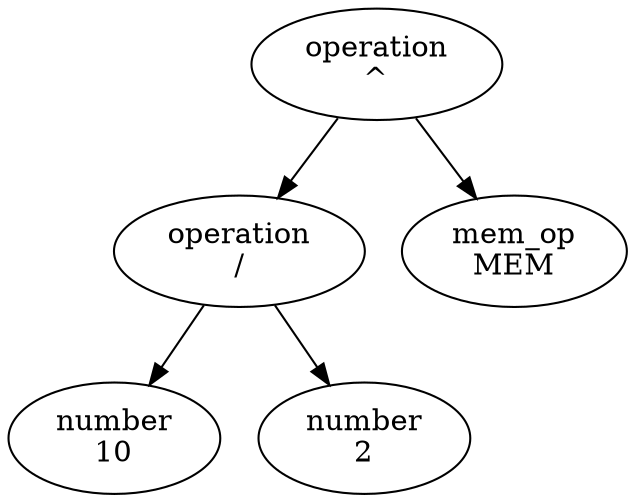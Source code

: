 digraph AST {
  node0 [label="operation\n^"];
  node1 [label="operation\n/"];
  node0 -> node1;
  node2 [label="number\n10"];
  node1 -> node2;
  node3 [label="number\n2"];
  node1 -> node3;
  node4 [label="mem_op\nMEM"];
  node0 -> node4;
}
